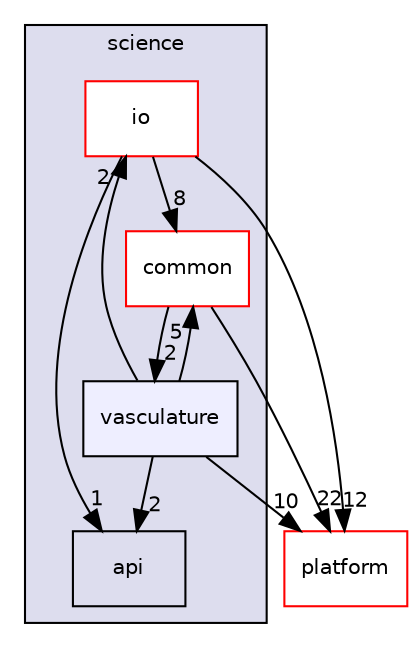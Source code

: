 digraph "bioexplorer/backend/science/vasculature" {
  compound=true
  node [ fontsize="10", fontname="Helvetica"];
  edge [ labelfontsize="10", labelfontname="Helvetica"];
  subgraph clusterdir_14d627cccd023aaf4f18eaf1359097e2 {
    graph [ bgcolor="#ddddee", pencolor="black", label="science" fontname="Helvetica", fontsize="10", URL="dir_14d627cccd023aaf4f18eaf1359097e2.html"]
  dir_250f267abadc546ecc00bd4d0ef83277 [shape=box label="io" fillcolor="white" style="filled" color="red" URL="dir_250f267abadc546ecc00bd4d0ef83277.html"];
  dir_5e35986c19ea419782b8bbaa2dbf7d22 [shape=box label="common" fillcolor="white" style="filled" color="red" URL="dir_5e35986c19ea419782b8bbaa2dbf7d22.html"];
  dir_d1f54f9136e312278e3013f14979bb60 [shape=box label="api" URL="dir_d1f54f9136e312278e3013f14979bb60.html"];
  dir_5758778dfd663ff3332a3b8d1af8a2db [shape=box, label="vasculature", style="filled", fillcolor="#eeeeff", pencolor="black", URL="dir_5758778dfd663ff3332a3b8d1af8a2db.html"];
  }
  dir_c5a52a81292cf9a5167198f4f346d6d9 [shape=box label="platform" fillcolor="white" style="filled" color="red" URL="dir_c5a52a81292cf9a5167198f4f346d6d9.html"];
  dir_250f267abadc546ecc00bd4d0ef83277->dir_5e35986c19ea419782b8bbaa2dbf7d22 [headlabel="8", labeldistance=1.5 headhref="dir_000045_000039.html"];
  dir_250f267abadc546ecc00bd4d0ef83277->dir_c5a52a81292cf9a5167198f4f346d6d9 [headlabel="12", labeldistance=1.5 headhref="dir_000045_000059.html"];
  dir_250f267abadc546ecc00bd4d0ef83277->dir_d1f54f9136e312278e3013f14979bb60 [headlabel="1", labeldistance=1.5 headhref="dir_000045_000137.html"];
  dir_5758778dfd663ff3332a3b8d1af8a2db->dir_250f267abadc546ecc00bd4d0ef83277 [headlabel="2", labeldistance=1.5 headhref="dir_000051_000045.html"];
  dir_5758778dfd663ff3332a3b8d1af8a2db->dir_5e35986c19ea419782b8bbaa2dbf7d22 [headlabel="5", labeldistance=1.5 headhref="dir_000051_000039.html"];
  dir_5758778dfd663ff3332a3b8d1af8a2db->dir_c5a52a81292cf9a5167198f4f346d6d9 [headlabel="10", labeldistance=1.5 headhref="dir_000051_000059.html"];
  dir_5758778dfd663ff3332a3b8d1af8a2db->dir_d1f54f9136e312278e3013f14979bb60 [headlabel="2", labeldistance=1.5 headhref="dir_000051_000137.html"];
  dir_5e35986c19ea419782b8bbaa2dbf7d22->dir_5758778dfd663ff3332a3b8d1af8a2db [headlabel="2", labeldistance=1.5 headhref="dir_000039_000051.html"];
  dir_5e35986c19ea419782b8bbaa2dbf7d22->dir_c5a52a81292cf9a5167198f4f346d6d9 [headlabel="22", labeldistance=1.5 headhref="dir_000039_000059.html"];
}

